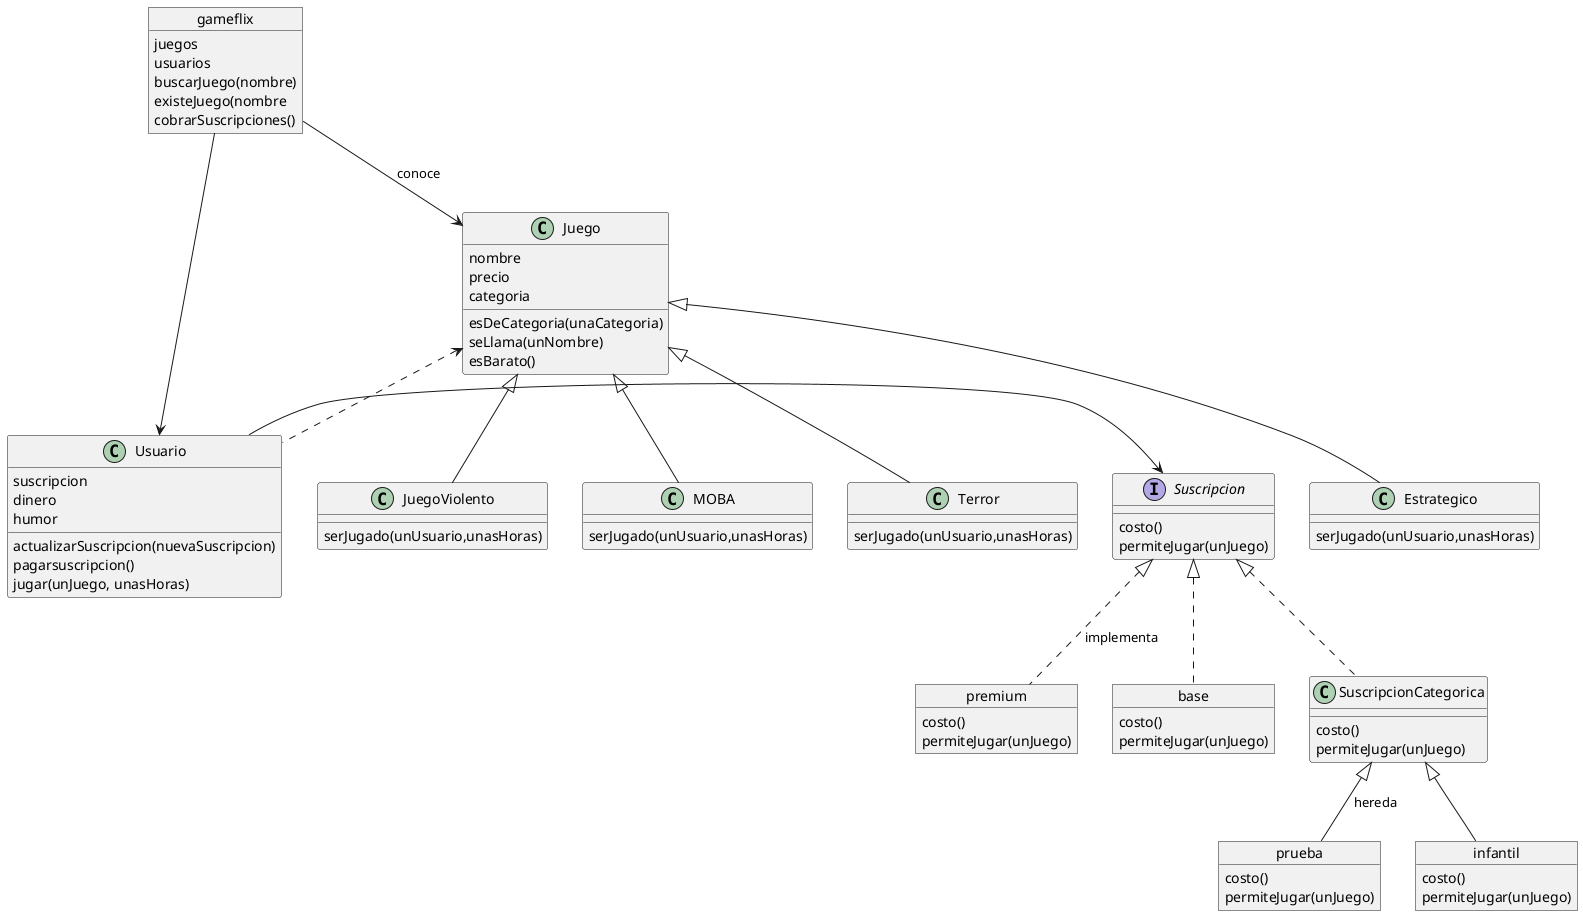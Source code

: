 @startuml

object gameflix {
    juegos
    usuarios

    buscarJuego(nombre)
    existeJuego(nombre
    cobrarSuscripciones()
}

class Usuario{
    suscripcion
    dinero
    humor

    actualizarSuscripcion(nuevaSuscripcion)
    pagarsuscripcion()
    jugar(unJuego, unasHoras)
}

class Juego {
    nombre
    precio
    categoria

    esDeCategoria(unaCategoria)
    seLlama(unNombre)
    esBarato()
}

class JuegoViolento extends Juego {
	serJugado(unUsuario,unasHoras) 
}

class MOBA extends Juego {
	serJugado(unUsuario,unasHoras) 
}

class Terror extends Juego {
	serJugado(unUsuario,unasHoras) 
}

class Estrategico extends Juego {
	serJugado(unUsuario,unasHoras) 
}


interface Suscripcion {
    costo()
    permiteJugar(unJuego)
}

object premium {
    costo()
    permiteJugar(unJuego)
}

object base {
    
    costo()
    permiteJugar(unJuego)
}

class SuscripcionCategorica implements Suscripcion {
    costo()
    permiteJugar(unJuego)
}

object prueba {
    costo()
    permiteJugar(unJuego)
}

object infantil {
    costo()
    permiteJugar(unJuego)
}


Juego <-u- gameflix : conoce
Usuario <-u- gameflix
Suscripcion <-r- Usuario
Suscripcion <|.. premium : implementa
Suscripcion <|.. base
SuscripcionCategorica <|-- prueba : hereda
SuscripcionCategorica <|-- infantil
Juego <.. Usuario
@enduml